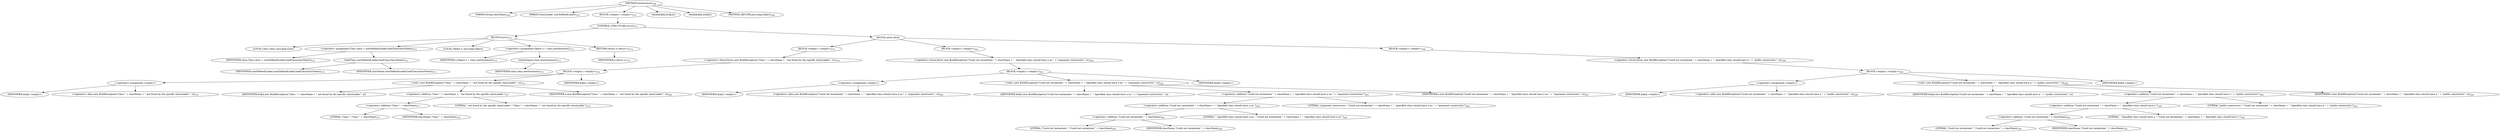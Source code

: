 digraph "newInstance" {  
"296" [label = <(METHOD,newInstance)<SUB>268</SUB>> ]
"297" [label = <(PARAM,String className)<SUB>269</SUB>> ]
"298" [label = <(PARAM,ClassLoader userDefinedLoader)<SUB>270</SUB>> ]
"299" [label = <(BLOCK,&lt;empty&gt;,&lt;empty&gt;)<SUB>270</SUB>> ]
"300" [label = <(CONTROL_STRUCTURE,try,try)<SUB>271</SUB>> ]
"301" [label = <(BLOCK,try,try)<SUB>271</SUB>> ]
"302" [label = <(LOCAL,Class clazz: java.lang.Class)> ]
"303" [label = <(&lt;operator&gt;.assignment,Class clazz = userDefinedLoader.loadClass(className))<SUB>272</SUB>> ]
"304" [label = <(IDENTIFIER,clazz,Class clazz = userDefinedLoader.loadClass(className))<SUB>272</SUB>> ]
"305" [label = <(loadClass,userDefinedLoader.loadClass(className))<SUB>272</SUB>> ]
"306" [label = <(IDENTIFIER,userDefinedLoader,userDefinedLoader.loadClass(className))<SUB>272</SUB>> ]
"307" [label = <(IDENTIFIER,className,userDefinedLoader.loadClass(className))<SUB>272</SUB>> ]
"308" [label = <(LOCAL,Object o: java.lang.Object)> ]
"309" [label = <(&lt;operator&gt;.assignment,Object o = clazz.newInstance())<SUB>273</SUB>> ]
"310" [label = <(IDENTIFIER,o,Object o = clazz.newInstance())<SUB>273</SUB>> ]
"311" [label = <(newInstance,clazz.newInstance())<SUB>273</SUB>> ]
"312" [label = <(IDENTIFIER,clazz,clazz.newInstance())<SUB>273</SUB>> ]
"313" [label = <(RETURN,return o;,return o;)<SUB>274</SUB>> ]
"314" [label = <(IDENTIFIER,o,return o;)<SUB>274</SUB>> ]
"315" [label = <(BLOCK,catch,catch)> ]
"316" [label = <(BLOCK,&lt;empty&gt;,&lt;empty&gt;)<SUB>275</SUB>> ]
"317" [label = <(&lt;operator&gt;.throw,throw new BuildException(&quot;Class &quot; + className + &quot; not found by the specific classLoader.&quot;, e);)<SUB>276</SUB>> ]
"318" [label = <(BLOCK,&lt;empty&gt;,&lt;empty&gt;)<SUB>276</SUB>> ]
"319" [label = <(&lt;operator&gt;.assignment,&lt;empty&gt;)> ]
"320" [label = <(IDENTIFIER,$obj2,&lt;empty&gt;)> ]
"321" [label = <(&lt;operator&gt;.alloc,new BuildException(&quot;Class &quot; + className + &quot; not found by the specific classLoader.&quot;, e))<SUB>276</SUB>> ]
"322" [label = <(&lt;init&gt;,new BuildException(&quot;Class &quot; + className + &quot; not found by the specific classLoader.&quot;, e))<SUB>276</SUB>> ]
"323" [label = <(IDENTIFIER,$obj2,new BuildException(&quot;Class &quot; + className + &quot; not found by the specific classLoader.&quot;, e))> ]
"324" [label = <(&lt;operator&gt;.addition,&quot;Class &quot; + className + &quot; not found by the specific classLoader.&quot;)<SUB>277</SUB>> ]
"325" [label = <(&lt;operator&gt;.addition,&quot;Class &quot; + className)<SUB>277</SUB>> ]
"326" [label = <(LITERAL,&quot;Class &quot;,&quot;Class &quot; + className)<SUB>277</SUB>> ]
"327" [label = <(IDENTIFIER,className,&quot;Class &quot; + className)<SUB>278</SUB>> ]
"328" [label = <(LITERAL,&quot; not found by the specific classLoader.&quot;,&quot;Class &quot; + className + &quot; not found by the specific classLoader.&quot;)<SUB>279</SUB>> ]
"329" [label = <(IDENTIFIER,e,new BuildException(&quot;Class &quot; + className + &quot; not found by the specific classLoader.&quot;, e))<SUB>280</SUB>> ]
"330" [label = <(IDENTIFIER,$obj2,&lt;empty&gt;)> ]
"331" [label = <(BLOCK,&lt;empty&gt;,&lt;empty&gt;)<SUB>281</SUB>> ]
"332" [label = <(&lt;operator&gt;.throw,throw new BuildException(&quot;Could not instantiate &quot; + className + &quot;. Specified class should have a no &quot; + &quot;argument constructor.&quot;, e);)<SUB>282</SUB>> ]
"333" [label = <(BLOCK,&lt;empty&gt;,&lt;empty&gt;)<SUB>282</SUB>> ]
"334" [label = <(&lt;operator&gt;.assignment,&lt;empty&gt;)> ]
"335" [label = <(IDENTIFIER,$obj3,&lt;empty&gt;)> ]
"336" [label = <(&lt;operator&gt;.alloc,new BuildException(&quot;Could not instantiate &quot; + className + &quot;. Specified class should have a no &quot; + &quot;argument constructor.&quot;, e))<SUB>282</SUB>> ]
"337" [label = <(&lt;init&gt;,new BuildException(&quot;Could not instantiate &quot; + className + &quot;. Specified class should have a no &quot; + &quot;argument constructor.&quot;, e))<SUB>282</SUB>> ]
"338" [label = <(IDENTIFIER,$obj3,new BuildException(&quot;Could not instantiate &quot; + className + &quot;. Specified class should have a no &quot; + &quot;argument constructor.&quot;, e))> ]
"339" [label = <(&lt;operator&gt;.addition,&quot;Could not instantiate &quot; + className + &quot;. Specified class should have a no &quot; + &quot;argument constructor.&quot;)<SUB>283</SUB>> ]
"340" [label = <(&lt;operator&gt;.addition,&quot;Could not instantiate &quot; + className + &quot;. Specified class should have a no &quot;)<SUB>283</SUB>> ]
"341" [label = <(&lt;operator&gt;.addition,&quot;Could not instantiate &quot; + className)<SUB>283</SUB>> ]
"342" [label = <(LITERAL,&quot;Could not instantiate &quot;,&quot;Could not instantiate &quot; + className)<SUB>283</SUB>> ]
"343" [label = <(IDENTIFIER,className,&quot;Could not instantiate &quot; + className)<SUB>284</SUB>> ]
"344" [label = <(LITERAL,&quot;. Specified class should have a no &quot;,&quot;Could not instantiate &quot; + className + &quot;. Specified class should have a no &quot;)<SUB>285</SUB>> ]
"345" [label = <(LITERAL,&quot;argument constructor.&quot;,&quot;Could not instantiate &quot; + className + &quot;. Specified class should have a no &quot; + &quot;argument constructor.&quot;)<SUB>286</SUB>> ]
"346" [label = <(IDENTIFIER,e,new BuildException(&quot;Could not instantiate &quot; + className + &quot;. Specified class should have a no &quot; + &quot;argument constructor.&quot;, e))<SUB>287</SUB>> ]
"347" [label = <(IDENTIFIER,$obj3,&lt;empty&gt;)> ]
"348" [label = <(BLOCK,&lt;empty&gt;,&lt;empty&gt;)<SUB>288</SUB>> ]
"349" [label = <(&lt;operator&gt;.throw,throw new BuildException(&quot;Could not instantiate &quot; + className + &quot;. Specified class should have a &quot; + &quot;public constructor.&quot;, e);)<SUB>289</SUB>> ]
"350" [label = <(BLOCK,&lt;empty&gt;,&lt;empty&gt;)<SUB>289</SUB>> ]
"351" [label = <(&lt;operator&gt;.assignment,&lt;empty&gt;)> ]
"352" [label = <(IDENTIFIER,$obj4,&lt;empty&gt;)> ]
"353" [label = <(&lt;operator&gt;.alloc,new BuildException(&quot;Could not instantiate &quot; + className + &quot;. Specified class should have a &quot; + &quot;public constructor.&quot;, e))<SUB>289</SUB>> ]
"354" [label = <(&lt;init&gt;,new BuildException(&quot;Could not instantiate &quot; + className + &quot;. Specified class should have a &quot; + &quot;public constructor.&quot;, e))<SUB>289</SUB>> ]
"355" [label = <(IDENTIFIER,$obj4,new BuildException(&quot;Could not instantiate &quot; + className + &quot;. Specified class should have a &quot; + &quot;public constructor.&quot;, e))> ]
"356" [label = <(&lt;operator&gt;.addition,&quot;Could not instantiate &quot; + className + &quot;. Specified class should have a &quot; + &quot;public constructor.&quot;)<SUB>290</SUB>> ]
"357" [label = <(&lt;operator&gt;.addition,&quot;Could not instantiate &quot; + className + &quot;. Specified class should have a &quot;)<SUB>290</SUB>> ]
"358" [label = <(&lt;operator&gt;.addition,&quot;Could not instantiate &quot; + className)<SUB>290</SUB>> ]
"359" [label = <(LITERAL,&quot;Could not instantiate &quot;,&quot;Could not instantiate &quot; + className)<SUB>290</SUB>> ]
"360" [label = <(IDENTIFIER,className,&quot;Could not instantiate &quot; + className)<SUB>291</SUB>> ]
"361" [label = <(LITERAL,&quot;. Specified class should have a &quot;,&quot;Could not instantiate &quot; + className + &quot;. Specified class should have a &quot;)<SUB>292</SUB>> ]
"362" [label = <(LITERAL,&quot;public constructor.&quot;,&quot;Could not instantiate &quot; + className + &quot;. Specified class should have a &quot; + &quot;public constructor.&quot;)<SUB>293</SUB>> ]
"363" [label = <(IDENTIFIER,e,new BuildException(&quot;Could not instantiate &quot; + className + &quot;. Specified class should have a &quot; + &quot;public constructor.&quot;, e))<SUB>294</SUB>> ]
"364" [label = <(IDENTIFIER,$obj4,&lt;empty&gt;)> ]
"365" [label = <(MODIFIER,PUBLIC)> ]
"366" [label = <(MODIFIER,STATIC)> ]
"367" [label = <(METHOD_RETURN,java.lang.Object)<SUB>268</SUB>> ]
  "296" -> "297" 
  "296" -> "298" 
  "296" -> "299" 
  "296" -> "365" 
  "296" -> "366" 
  "296" -> "367" 
  "299" -> "300" 
  "300" -> "301" 
  "300" -> "315" 
  "301" -> "302" 
  "301" -> "303" 
  "301" -> "308" 
  "301" -> "309" 
  "301" -> "313" 
  "303" -> "304" 
  "303" -> "305" 
  "305" -> "306" 
  "305" -> "307" 
  "309" -> "310" 
  "309" -> "311" 
  "311" -> "312" 
  "313" -> "314" 
  "315" -> "316" 
  "315" -> "331" 
  "315" -> "348" 
  "316" -> "317" 
  "317" -> "318" 
  "318" -> "319" 
  "318" -> "322" 
  "318" -> "330" 
  "319" -> "320" 
  "319" -> "321" 
  "322" -> "323" 
  "322" -> "324" 
  "322" -> "329" 
  "324" -> "325" 
  "324" -> "328" 
  "325" -> "326" 
  "325" -> "327" 
  "331" -> "332" 
  "332" -> "333" 
  "333" -> "334" 
  "333" -> "337" 
  "333" -> "347" 
  "334" -> "335" 
  "334" -> "336" 
  "337" -> "338" 
  "337" -> "339" 
  "337" -> "346" 
  "339" -> "340" 
  "339" -> "345" 
  "340" -> "341" 
  "340" -> "344" 
  "341" -> "342" 
  "341" -> "343" 
  "348" -> "349" 
  "349" -> "350" 
  "350" -> "351" 
  "350" -> "354" 
  "350" -> "364" 
  "351" -> "352" 
  "351" -> "353" 
  "354" -> "355" 
  "354" -> "356" 
  "354" -> "363" 
  "356" -> "357" 
  "356" -> "362" 
  "357" -> "358" 
  "357" -> "361" 
  "358" -> "359" 
  "358" -> "360" 
}
